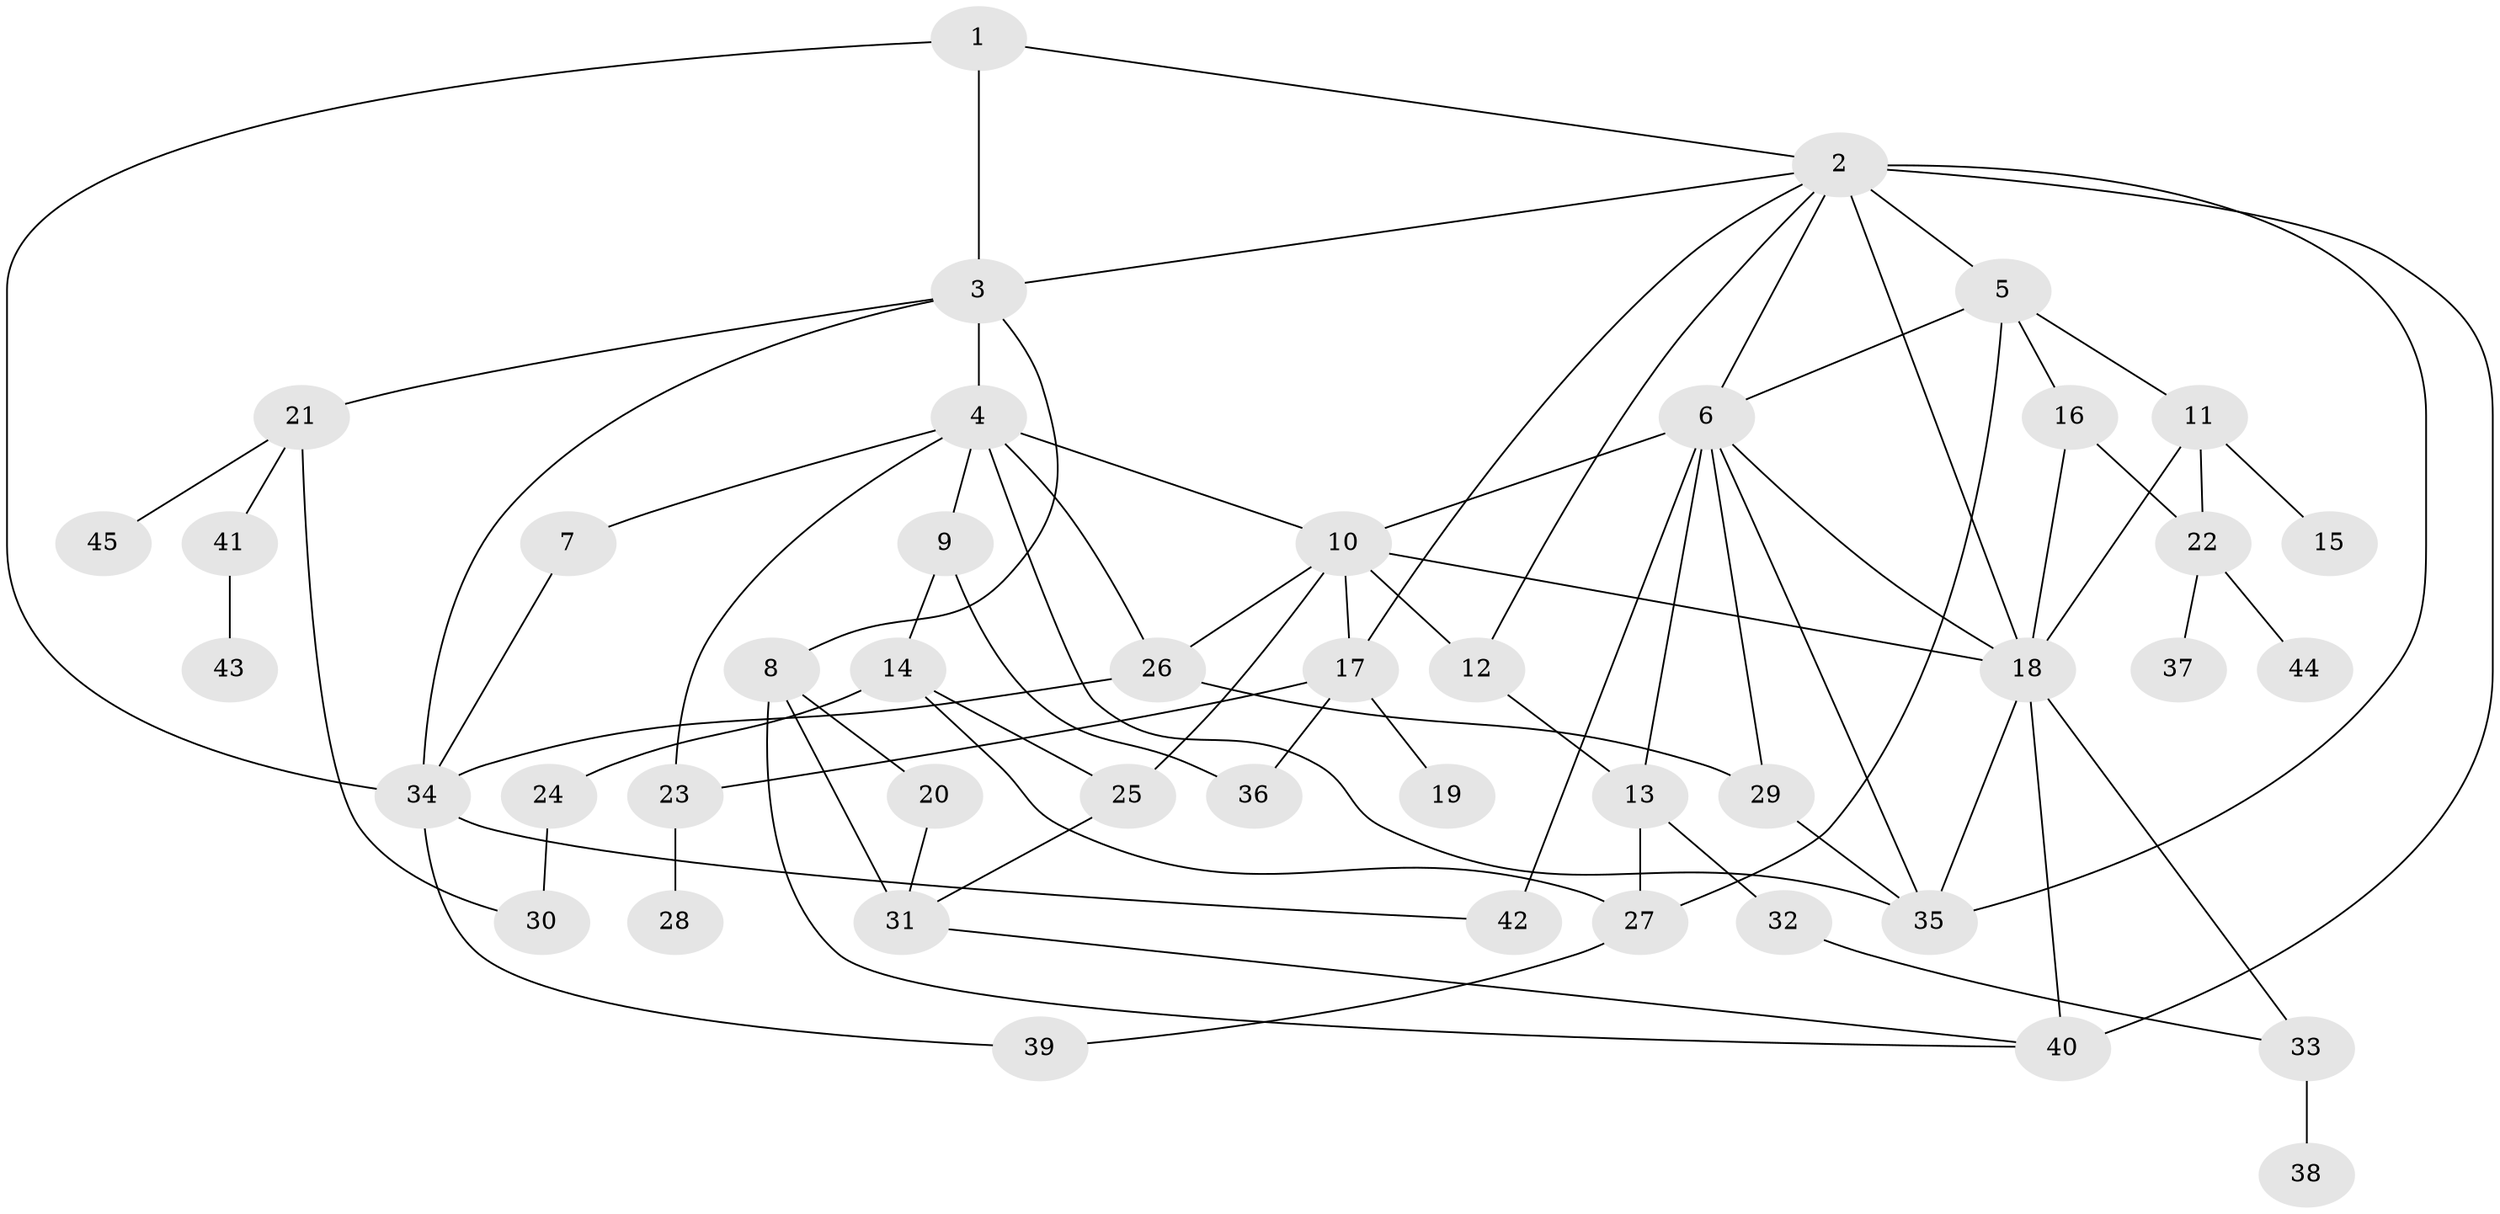 // original degree distribution, {4: 0.12359550561797752, 5: 0.11235955056179775, 7: 0.011235955056179775, 8: 0.011235955056179775, 2: 0.2696629213483146, 6: 0.033707865168539325, 3: 0.21348314606741572, 1: 0.2247191011235955}
// Generated by graph-tools (version 1.1) at 2025/48/03/04/25 22:48:58]
// undirected, 45 vertices, 78 edges
graph export_dot {
  node [color=gray90,style=filled];
  1;
  2;
  3;
  4;
  5;
  6;
  7;
  8;
  9;
  10;
  11;
  12;
  13;
  14;
  15;
  16;
  17;
  18;
  19;
  20;
  21;
  22;
  23;
  24;
  25;
  26;
  27;
  28;
  29;
  30;
  31;
  32;
  33;
  34;
  35;
  36;
  37;
  38;
  39;
  40;
  41;
  42;
  43;
  44;
  45;
  1 -- 2 [weight=1.0];
  1 -- 3 [weight=2.0];
  1 -- 34 [weight=1.0];
  2 -- 3 [weight=1.0];
  2 -- 5 [weight=1.0];
  2 -- 6 [weight=1.0];
  2 -- 12 [weight=1.0];
  2 -- 17 [weight=1.0];
  2 -- 18 [weight=2.0];
  2 -- 35 [weight=1.0];
  2 -- 40 [weight=1.0];
  3 -- 4 [weight=1.0];
  3 -- 8 [weight=1.0];
  3 -- 21 [weight=1.0];
  3 -- 34 [weight=1.0];
  4 -- 7 [weight=1.0];
  4 -- 9 [weight=1.0];
  4 -- 10 [weight=1.0];
  4 -- 23 [weight=1.0];
  4 -- 26 [weight=1.0];
  4 -- 35 [weight=1.0];
  5 -- 6 [weight=1.0];
  5 -- 11 [weight=1.0];
  5 -- 16 [weight=1.0];
  5 -- 27 [weight=1.0];
  6 -- 10 [weight=1.0];
  6 -- 13 [weight=1.0];
  6 -- 18 [weight=1.0];
  6 -- 29 [weight=3.0];
  6 -- 35 [weight=1.0];
  6 -- 42 [weight=2.0];
  7 -- 34 [weight=1.0];
  8 -- 20 [weight=1.0];
  8 -- 31 [weight=3.0];
  8 -- 40 [weight=1.0];
  9 -- 14 [weight=1.0];
  9 -- 36 [weight=1.0];
  10 -- 12 [weight=2.0];
  10 -- 17 [weight=1.0];
  10 -- 18 [weight=1.0];
  10 -- 25 [weight=1.0];
  10 -- 26 [weight=1.0];
  11 -- 15 [weight=1.0];
  11 -- 18 [weight=1.0];
  11 -- 22 [weight=1.0];
  12 -- 13 [weight=1.0];
  13 -- 27 [weight=1.0];
  13 -- 32 [weight=1.0];
  14 -- 24 [weight=1.0];
  14 -- 25 [weight=1.0];
  14 -- 27 [weight=1.0];
  16 -- 18 [weight=1.0];
  16 -- 22 [weight=1.0];
  17 -- 19 [weight=1.0];
  17 -- 23 [weight=1.0];
  17 -- 36 [weight=1.0];
  18 -- 33 [weight=1.0];
  18 -- 35 [weight=1.0];
  18 -- 40 [weight=2.0];
  20 -- 31 [weight=1.0];
  21 -- 30 [weight=1.0];
  21 -- 41 [weight=1.0];
  21 -- 45 [weight=1.0];
  22 -- 37 [weight=1.0];
  22 -- 44 [weight=1.0];
  23 -- 28 [weight=1.0];
  24 -- 30 [weight=1.0];
  25 -- 31 [weight=1.0];
  26 -- 29 [weight=1.0];
  26 -- 34 [weight=1.0];
  27 -- 39 [weight=1.0];
  29 -- 35 [weight=1.0];
  31 -- 40 [weight=1.0];
  32 -- 33 [weight=1.0];
  33 -- 38 [weight=1.0];
  34 -- 39 [weight=1.0];
  34 -- 42 [weight=1.0];
  41 -- 43 [weight=1.0];
}
